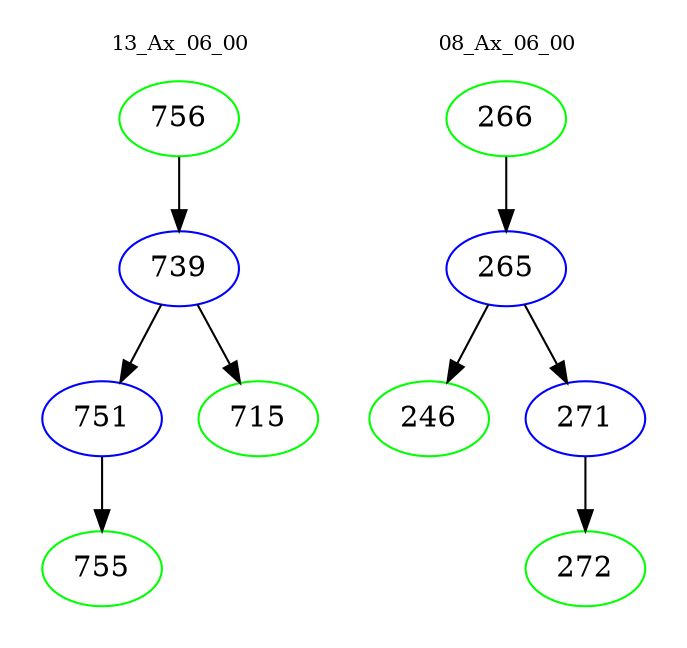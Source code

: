 digraph{
subgraph cluster_0 {
color = white
label = "13_Ax_06_00";
fontsize=10;
T0_756 [label="756", color="green"]
T0_756 -> T0_739 [color="black"]
T0_739 [label="739", color="blue"]
T0_739 -> T0_751 [color="black"]
T0_751 [label="751", color="blue"]
T0_751 -> T0_755 [color="black"]
T0_755 [label="755", color="green"]
T0_739 -> T0_715 [color="black"]
T0_715 [label="715", color="green"]
}
subgraph cluster_1 {
color = white
label = "08_Ax_06_00";
fontsize=10;
T1_266 [label="266", color="green"]
T1_266 -> T1_265 [color="black"]
T1_265 [label="265", color="blue"]
T1_265 -> T1_246 [color="black"]
T1_246 [label="246", color="green"]
T1_265 -> T1_271 [color="black"]
T1_271 [label="271", color="blue"]
T1_271 -> T1_272 [color="black"]
T1_272 [label="272", color="green"]
}
}
